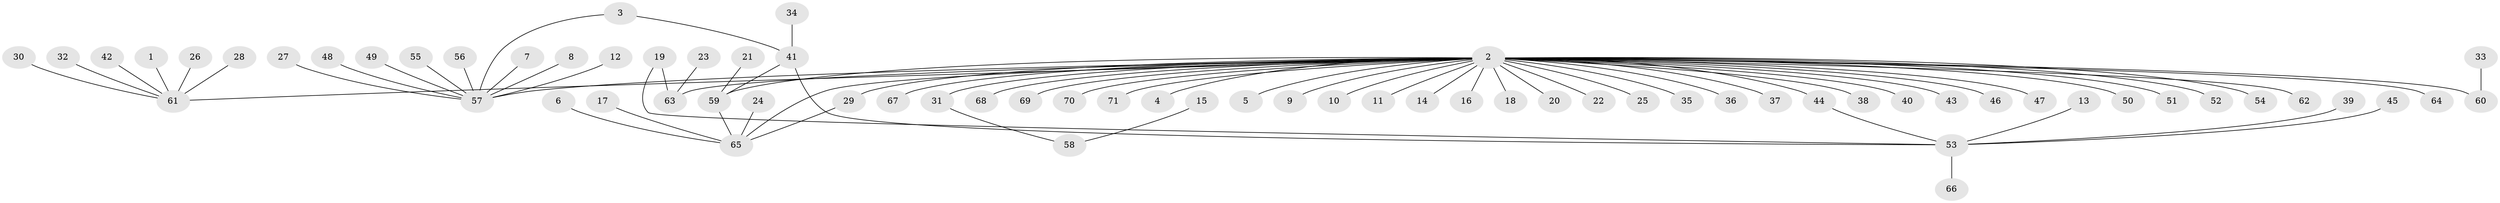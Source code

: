 // original degree distribution, {20: 0.007042253521126761, 30: 0.007042253521126761, 1: 0.6549295774647887, 13: 0.007042253521126761, 10: 0.007042253521126761, 3: 0.035211267605633804, 4: 0.04929577464788732, 2: 0.18309859154929578, 8: 0.007042253521126761, 5: 0.028169014084507043, 9: 0.007042253521126761, 6: 0.007042253521126761}
// Generated by graph-tools (version 1.1) at 2025/26/03/09/25 03:26:05]
// undirected, 71 vertices, 75 edges
graph export_dot {
graph [start="1"]
  node [color=gray90,style=filled];
  1;
  2;
  3;
  4;
  5;
  6;
  7;
  8;
  9;
  10;
  11;
  12;
  13;
  14;
  15;
  16;
  17;
  18;
  19;
  20;
  21;
  22;
  23;
  24;
  25;
  26;
  27;
  28;
  29;
  30;
  31;
  32;
  33;
  34;
  35;
  36;
  37;
  38;
  39;
  40;
  41;
  42;
  43;
  44;
  45;
  46;
  47;
  48;
  49;
  50;
  51;
  52;
  53;
  54;
  55;
  56;
  57;
  58;
  59;
  60;
  61;
  62;
  63;
  64;
  65;
  66;
  67;
  68;
  69;
  70;
  71;
  1 -- 61 [weight=1.0];
  2 -- 4 [weight=1.0];
  2 -- 5 [weight=1.0];
  2 -- 9 [weight=1.0];
  2 -- 10 [weight=1.0];
  2 -- 11 [weight=1.0];
  2 -- 14 [weight=1.0];
  2 -- 16 [weight=1.0];
  2 -- 18 [weight=1.0];
  2 -- 20 [weight=1.0];
  2 -- 22 [weight=1.0];
  2 -- 25 [weight=1.0];
  2 -- 29 [weight=1.0];
  2 -- 31 [weight=1.0];
  2 -- 35 [weight=1.0];
  2 -- 36 [weight=1.0];
  2 -- 37 [weight=1.0];
  2 -- 38 [weight=1.0];
  2 -- 40 [weight=1.0];
  2 -- 43 [weight=1.0];
  2 -- 44 [weight=1.0];
  2 -- 46 [weight=1.0];
  2 -- 47 [weight=1.0];
  2 -- 50 [weight=1.0];
  2 -- 51 [weight=1.0];
  2 -- 52 [weight=1.0];
  2 -- 54 [weight=1.0];
  2 -- 57 [weight=1.0];
  2 -- 59 [weight=3.0];
  2 -- 60 [weight=3.0];
  2 -- 61 [weight=2.0];
  2 -- 62 [weight=1.0];
  2 -- 63 [weight=1.0];
  2 -- 64 [weight=1.0];
  2 -- 65 [weight=1.0];
  2 -- 67 [weight=1.0];
  2 -- 68 [weight=1.0];
  2 -- 69 [weight=1.0];
  2 -- 70 [weight=1.0];
  2 -- 71 [weight=1.0];
  3 -- 41 [weight=1.0];
  3 -- 57 [weight=1.0];
  6 -- 65 [weight=1.0];
  7 -- 57 [weight=1.0];
  8 -- 57 [weight=1.0];
  12 -- 57 [weight=1.0];
  13 -- 53 [weight=1.0];
  15 -- 58 [weight=1.0];
  17 -- 65 [weight=1.0];
  19 -- 53 [weight=1.0];
  19 -- 63 [weight=1.0];
  21 -- 59 [weight=1.0];
  23 -- 63 [weight=1.0];
  24 -- 65 [weight=1.0];
  26 -- 61 [weight=1.0];
  27 -- 57 [weight=1.0];
  28 -- 61 [weight=1.0];
  29 -- 65 [weight=1.0];
  30 -- 61 [weight=1.0];
  31 -- 58 [weight=1.0];
  32 -- 61 [weight=1.0];
  33 -- 60 [weight=1.0];
  34 -- 41 [weight=1.0];
  39 -- 53 [weight=1.0];
  41 -- 53 [weight=1.0];
  41 -- 59 [weight=1.0];
  42 -- 61 [weight=1.0];
  44 -- 53 [weight=1.0];
  45 -- 53 [weight=1.0];
  48 -- 57 [weight=1.0];
  49 -- 57 [weight=1.0];
  53 -- 66 [weight=1.0];
  55 -- 57 [weight=1.0];
  56 -- 57 [weight=1.0];
  59 -- 65 [weight=1.0];
}
